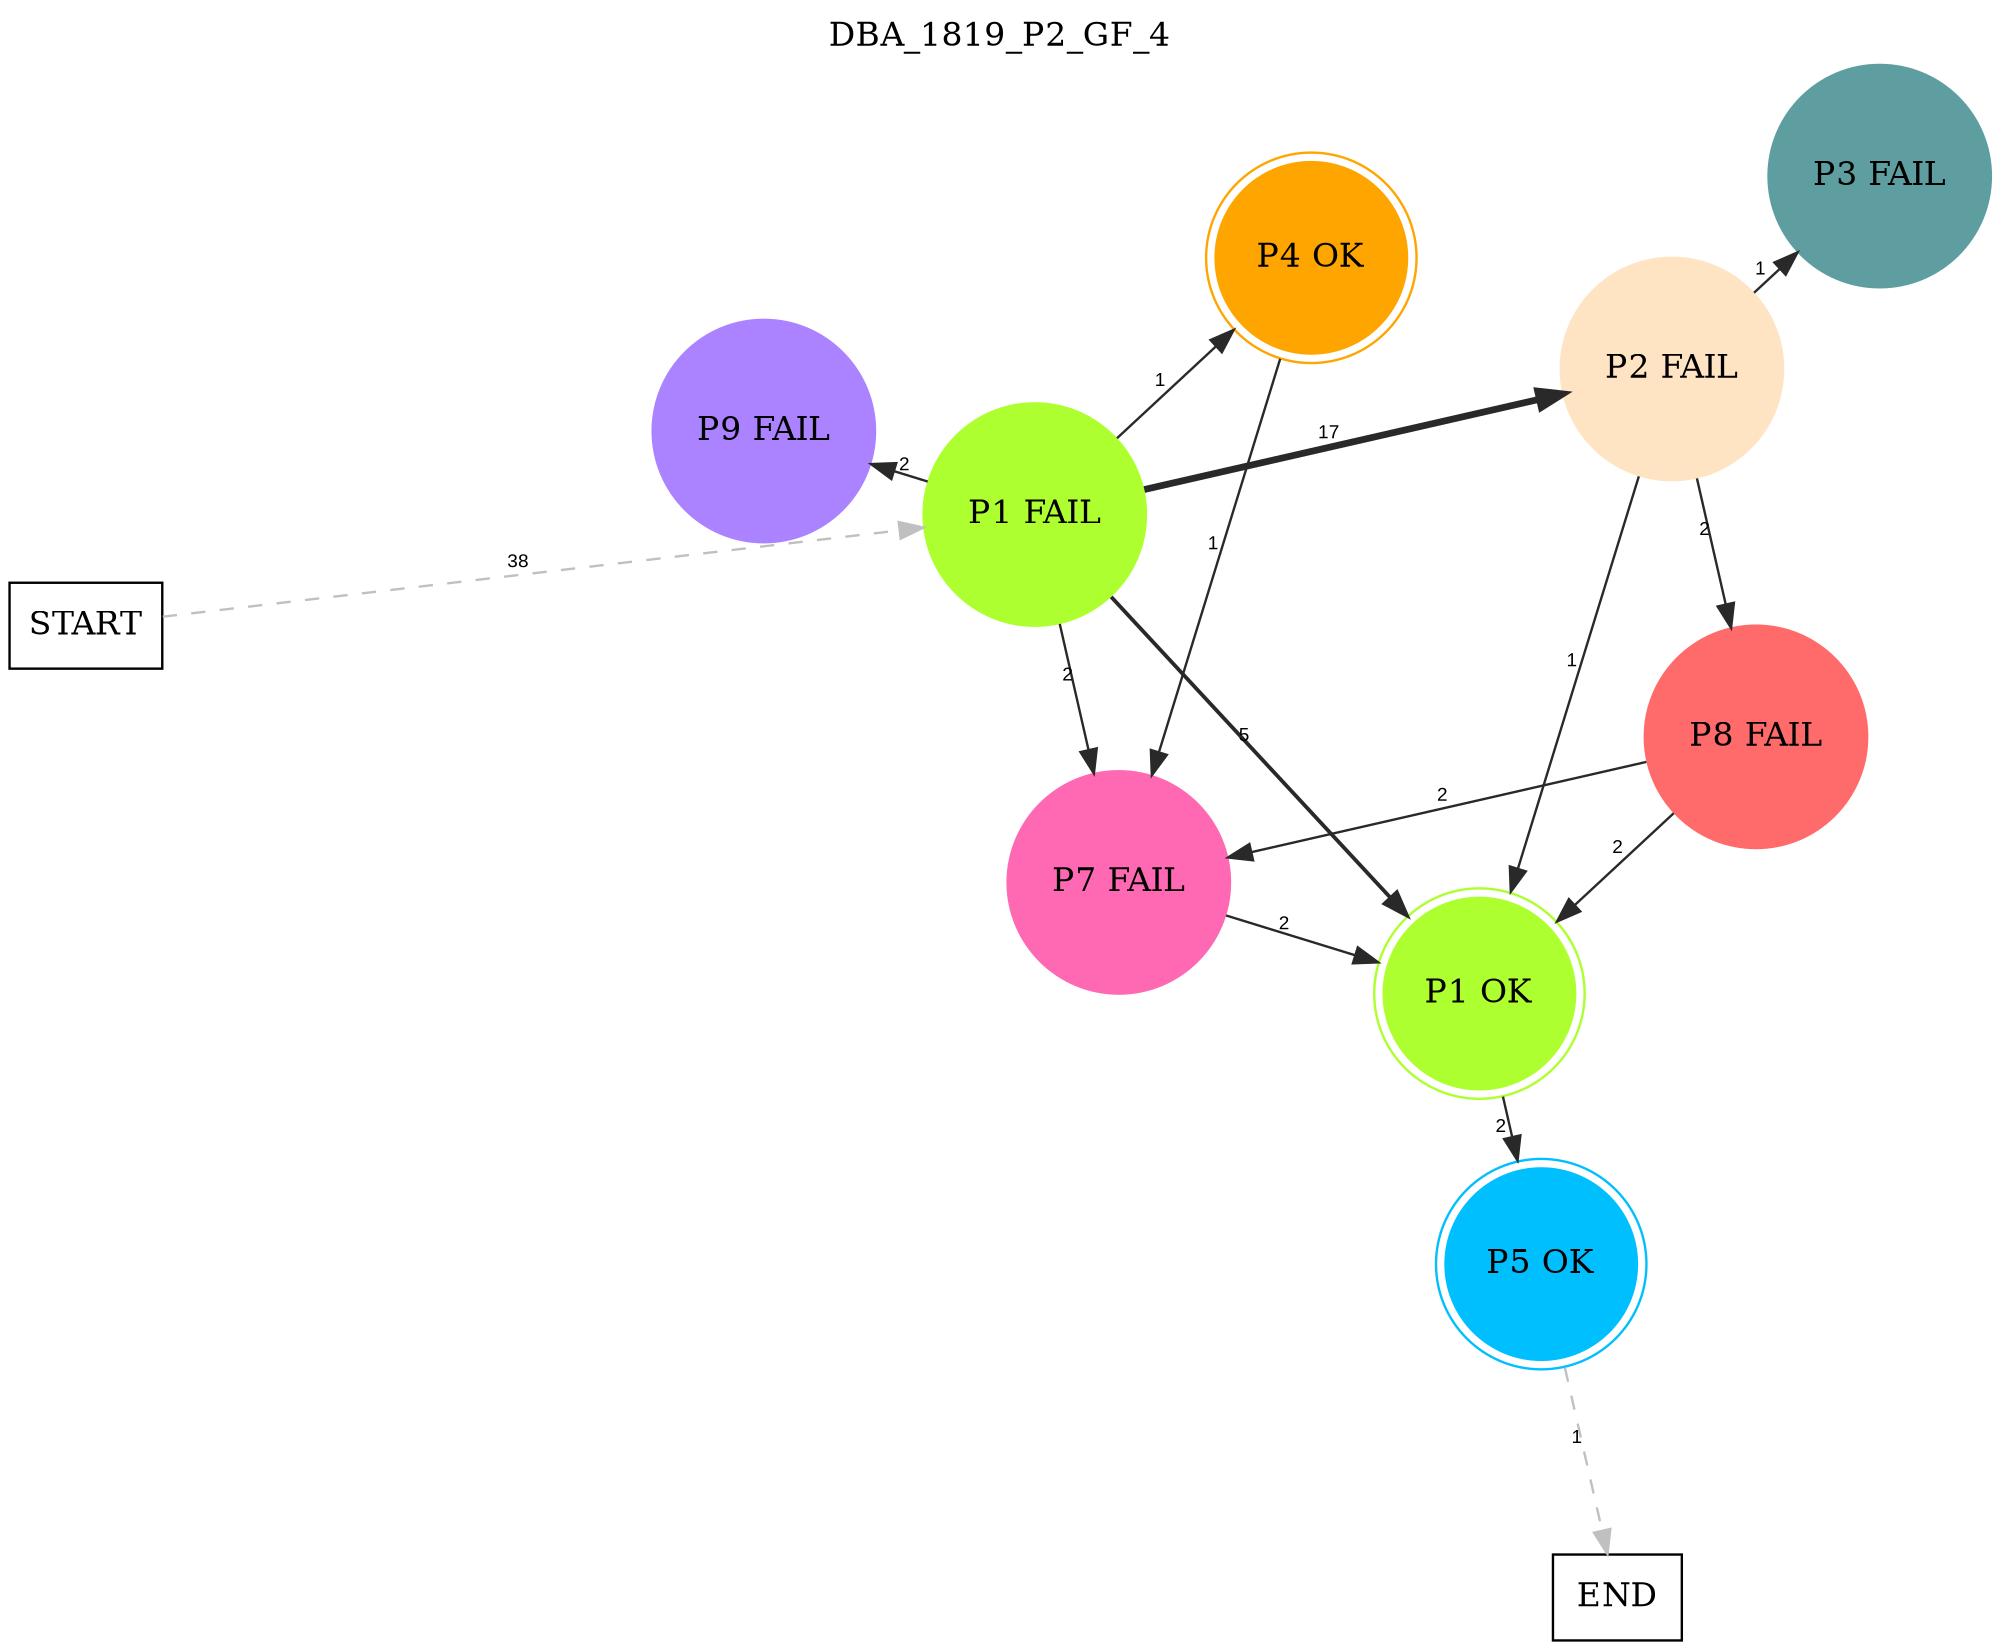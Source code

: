 digraph DBA_1819_P2_GF_4 {
	labelloc="t";
	label=DBA_1819_P2_GF_4;
	dpi = 150
	size="16,11!";
	margin = 0;
layout=circo;
"START" [shape=box, fillcolor=white, style=filled, color=black]
"P1 FAIL" [shape=circle, color=greenyellow, style=filled]
"P9 FAIL" [shape=circle, color=mediumpurple1, style=filled]
"P2 FAIL" [shape=circle, color=bisque, style=filled]
"P8 FAIL" [shape=circle, color=indianred1, style=filled]
"P3 FAIL" [shape=circle, color=cadetblue, style=filled]
"P7 FAIL" [shape=circle, color=hotpink, style=filled]
"P1 OK" [shape=circle, color=greenyellow, peripheries=2, style=filled]
"P4 OK" [shape=circle, color=orange, peripheries=2, style=filled]
"P5 OK" [shape=circle, color=deepskyblue, peripheries=2, style=filled]
"END" [shape=box, fillcolor=white, style=filled, color=black]
"START" -> "P1 FAIL" [ style = dashed color=grey label ="38" labelfloat=false fontname="Arial" fontsize=8]

"P1 FAIL" -> "P9 FAIL" [ color=grey16 penwidth = "1"label ="2" labelfloat=false fontname="Arial" fontsize=8]

"P1 FAIL" -> "P2 FAIL" [ color=grey16 penwidth = "2.83321334405622"label ="17" labelfloat=false fontname="Arial" fontsize=8]

"P1 FAIL" -> "P7 FAIL" [ color=grey16 penwidth = "1"label ="2" labelfloat=false fontname="Arial" fontsize=8]

"P1 FAIL" -> "P1 OK" [ color=grey16 penwidth = "1.6094379124341"label ="5" labelfloat=false fontname="Arial" fontsize=8]

"P1 FAIL" -> "P4 OK" [ color=grey16 penwidth = "1"label ="1" labelfloat=false fontname="Arial" fontsize=8]

"P2 FAIL" -> "P8 FAIL" [ color=grey16 penwidth = "1"label ="2" labelfloat=false fontname="Arial" fontsize=8]

"P2 FAIL" -> "P3 FAIL" [ color=grey16 penwidth = "1"label ="1" labelfloat=false fontname="Arial" fontsize=8]

"P2 FAIL" -> "P1 OK" [ color=grey16 penwidth = "1"label ="1" labelfloat=false fontname="Arial" fontsize=8]

"P8 FAIL" -> "P7 FAIL" [ color=grey16 penwidth = "1"label ="2" labelfloat=false fontname="Arial" fontsize=8]

"P8 FAIL" -> "P1 OK" [ color=grey16 penwidth = "1"label ="2" labelfloat=false fontname="Arial" fontsize=8]

"P7 FAIL" -> "P1 OK" [ color=grey16 penwidth = "1"label ="2" labelfloat=false fontname="Arial" fontsize=8]

"P1 OK" -> "P5 OK" [ color=grey16 penwidth = "1"label ="2" labelfloat=false fontname="Arial" fontsize=8]

"P4 OK" -> "P7 FAIL" [ color=grey16 penwidth = "1"label ="1" labelfloat=false fontname="Arial" fontsize=8]

"P5 OK" -> "END" [ style = dashed color=grey label ="1" labelfloat=false fontname="Arial" fontsize=8]

}
